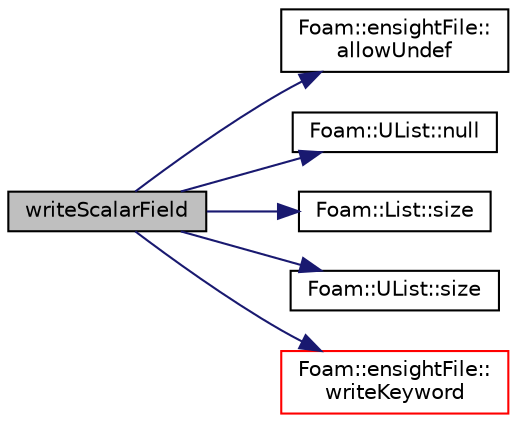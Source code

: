 digraph "writeScalarField"
{
  bgcolor="transparent";
  edge [fontname="Helvetica",fontsize="10",labelfontname="Helvetica",labelfontsize="10"];
  node [fontname="Helvetica",fontsize="10",shape=record];
  rankdir="LR";
  Node1 [label="writeScalarField",height=0.2,width=0.4,color="black", fillcolor="grey75", style="filled", fontcolor="black"];
  Node1 -> Node2 [color="midnightblue",fontsize="10",style="solid",fontname="Helvetica"];
  Node2 [label="Foam::ensightFile::\lallowUndef",height=0.2,width=0.4,color="black",URL="$a00638.html#a60ce45b89e15edce3a8eb3341b0fd8d8",tooltip="Return setting for whether &#39;undef&#39; values are allowed in results. "];
  Node1 -> Node3 [color="midnightblue",fontsize="10",style="solid",fontname="Helvetica"];
  Node3 [label="Foam::UList::null",height=0.2,width=0.4,color="black",URL="$a02720.html#a2e7322c7c1635b690832e63c56dde258",tooltip="Return a null UList. "];
  Node1 -> Node4 [color="midnightblue",fontsize="10",style="solid",fontname="Helvetica"];
  Node4 [label="Foam::List::size",height=0.2,width=0.4,color="black",URL="$a01355.html#a8a5f6fa29bd4b500caf186f60245b384",tooltip="Override size to be inconsistent with allocated storage. "];
  Node1 -> Node5 [color="midnightblue",fontsize="10",style="solid",fontname="Helvetica"];
  Node5 [label="Foam::UList::size",height=0.2,width=0.4,color="black",URL="$a02720.html#a723361dc2020160f5492e8fe2d09fa44",tooltip="Return the number of elements in the UList. "];
  Node1 -> Node6 [color="midnightblue",fontsize="10",style="solid",fontname="Helvetica"];
  Node6 [label="Foam::ensightFile::\lwriteKeyword",height=0.2,width=0.4,color="red",URL="$a00638.html#a4f9ed58c1a14216d9b4155e4b8792a19",tooltip="Write element keyword with trailing newline, optionally with undef. "];
}
